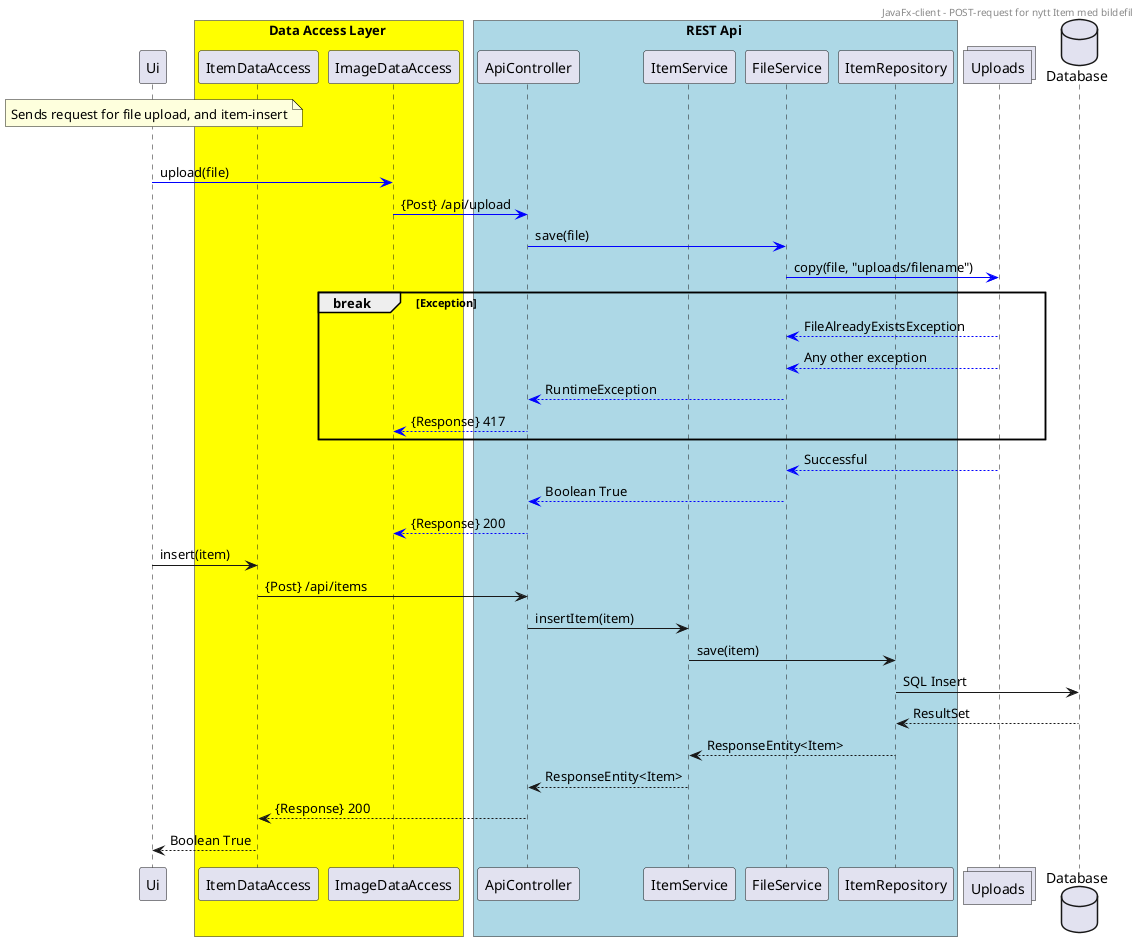 @startuml
header JavaFx-client - POST-request for nytt Item med bildefil

participant Ui
box Data Access Layer #yellow
participant ItemDataAccess
participant ImageDataAccess
end box
box REST Api #lightblue
participant ApiController
participant ItemService
participant FileService
participant ItemRepository
end box
collections Uploads
database Database


note over Ui: Sends request for file upload, and item-insert

alt successful case
	Ui -[#blue]> ImageDataAccess: upload(file)
ImageDataAccess -[#blue]> ApiController: {Post} /api/upload
ApiController -[#blue]> FileService: save(file)
FileService -[#blue]> Uploads: copy(file, "uploads/filename")
    break Exception
        FileService <-[#blue]- Uploads: FileAlreadyExistsException
        FileService <-[#blue]- Uploads: Any other exception
        ApiController <-[#blue]- FileService: RuntimeException
        ImageDataAccess <-[#blue]- ApiController : {Response} 417
    end
FileService <-[#blue]- Uploads: Successful
ApiController <-[#blue]- FileService: Boolean True
ImageDataAccess <-[#blue]- ApiController : {Response} 200

Ui -> ItemDataAccess: insert(item)
ItemDataAccess -> ApiController: {Post} /api/items
ApiController -> ItemService: insertItem(item)
ItemService -> ItemRepository: save(item)
ItemRepository -> Database: SQL Insert

ItemRepository <-- Database: ResultSet
ItemService <-- ItemRepository: ResponseEntity<Item>
ApiController <-- ItemService: ResponseEntity<Item>
ItemDataAccess <-- ApiController: {Response} 200
Ui <-- ItemDataAccess: Boolean True
@enduml